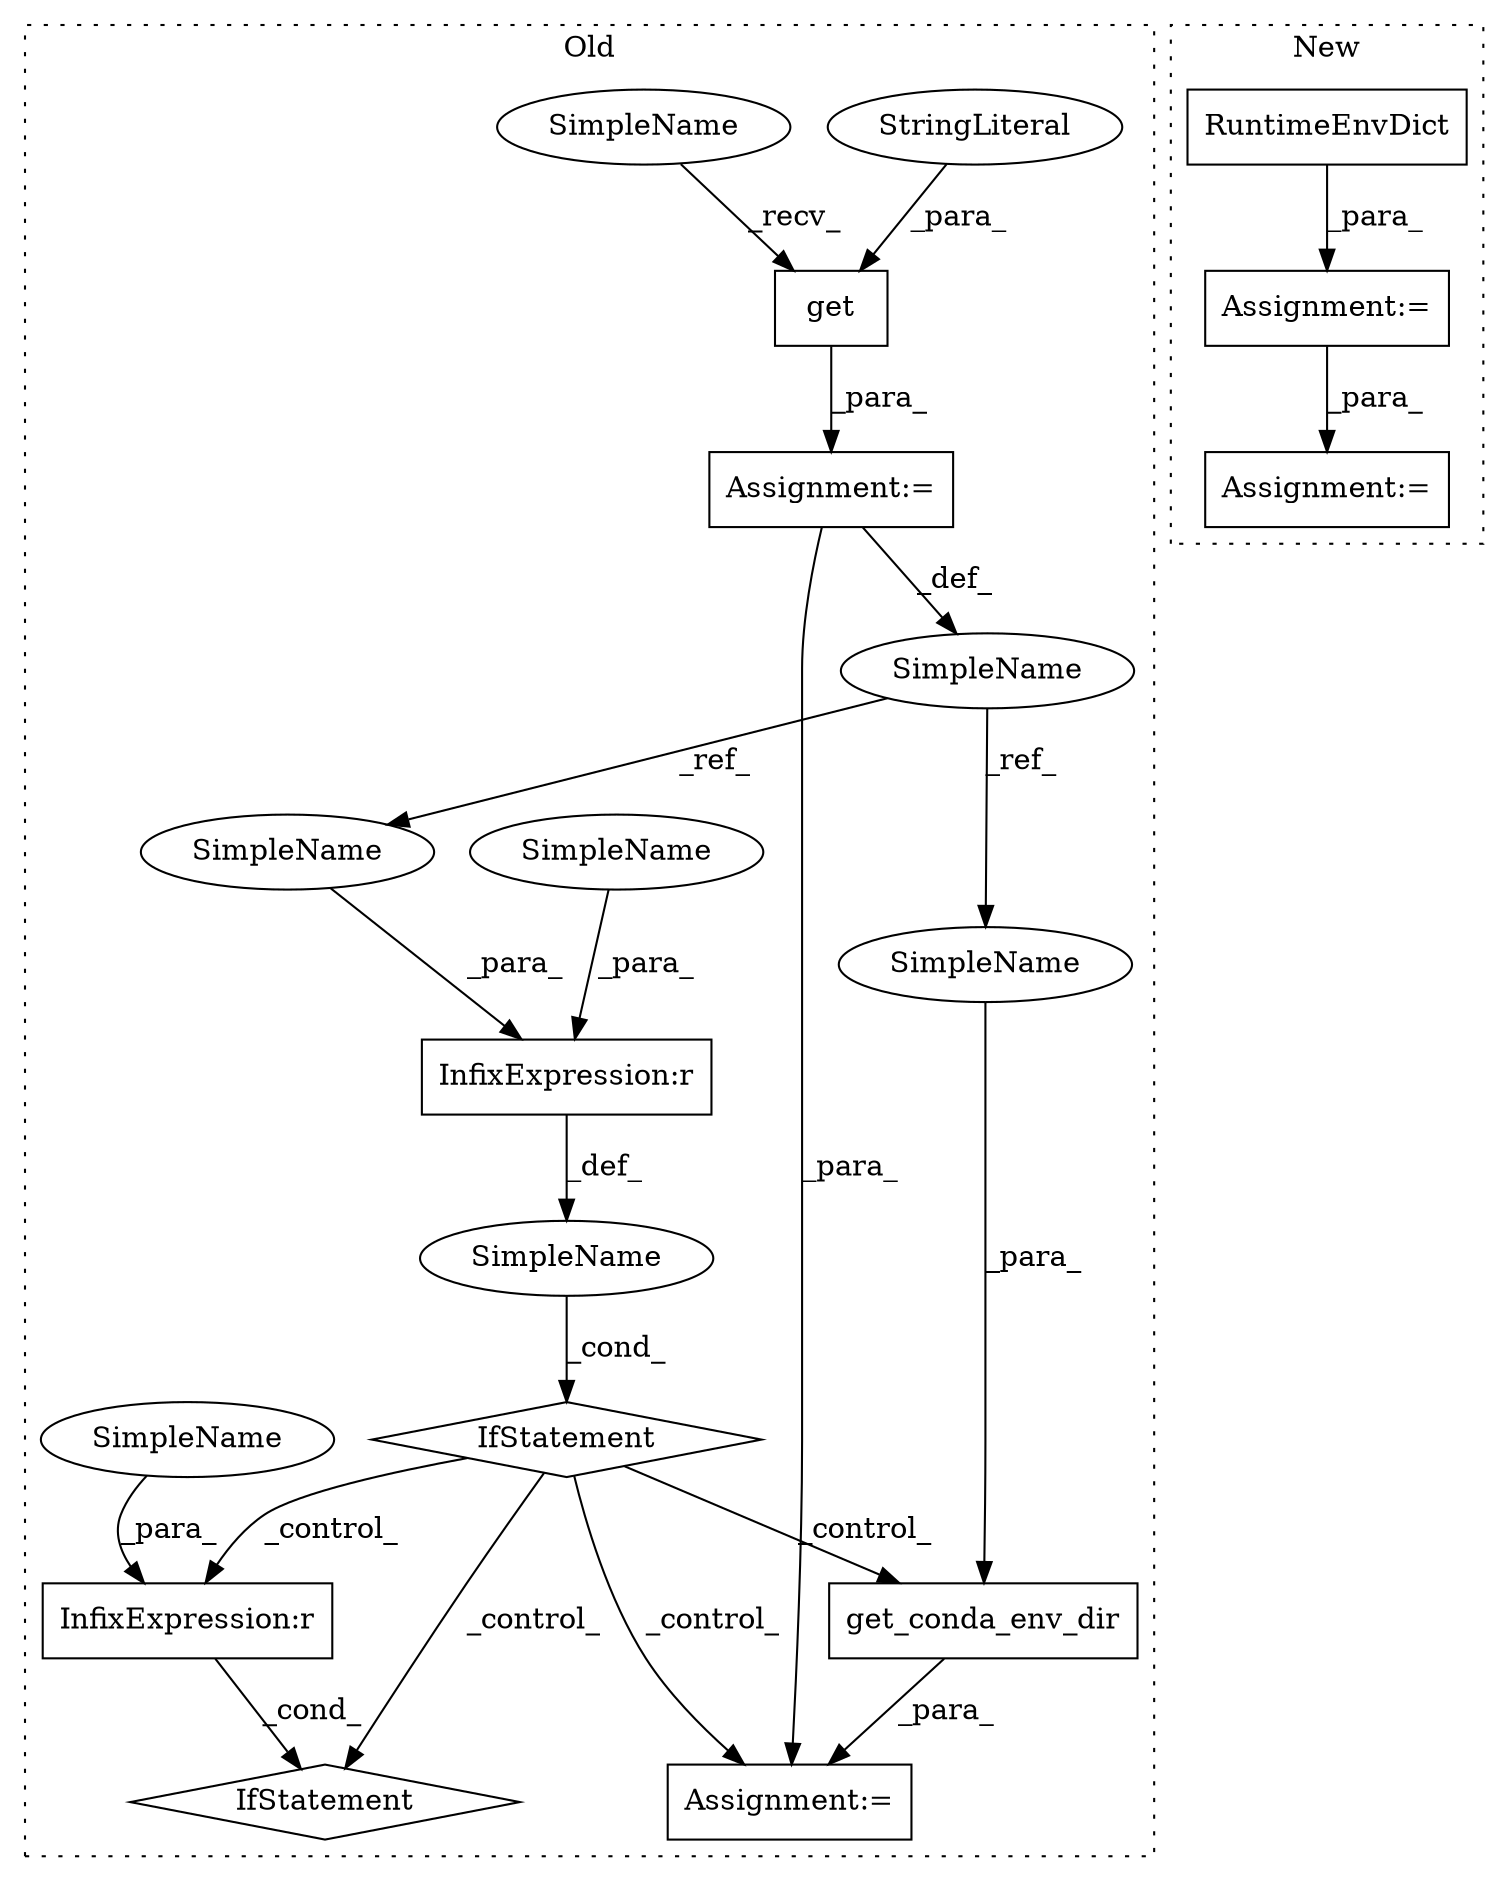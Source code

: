 digraph G {
subgraph cluster0 {
1 [label="get" a="32" s="14575,14590" l="4,1" shape="box"];
3 [label="IfStatement" a="25" s="14599,14620" l="4,2" shape="diamond"];
4 [label="SimpleName" a="42" s="" l="" shape="ellipse"];
5 [label="InfixExpression:r" a="27" s="14718" l="4" shape="box"];
6 [label="InfixExpression:r" a="27" s="14612" l="4" shape="box"];
7 [label="IfStatement" a="25" s="14684,14726" l="4,2" shape="diamond"];
8 [label="get_conda_env_dir" a="32" s="14646,14673" l="18,1" shape="box"];
9 [label="SimpleName" a="42" s="14553" l="9" shape="ellipse"];
10 [label="StringLiteral" a="45" s="14579" l="11" shape="ellipse"];
13 [label="Assignment:=" a="7" s="14562" l="1" shape="box"];
14 [label="Assignment:=" a="7" s="14645" l="1" shape="box"];
15 [label="SimpleName" a="42" s="14616" l="4" shape="ellipse"];
16 [label="SimpleName" a="42" s="14722" l="4" shape="ellipse"];
17 [label="SimpleName" a="42" s="14563" l="11" shape="ellipse"];
18 [label="SimpleName" a="42" s="14664" l="9" shape="ellipse"];
19 [label="SimpleName" a="42" s="14603" l="9" shape="ellipse"];
label = "Old";
style="dotted";
}
subgraph cluster1 {
2 [label="RuntimeEnvDict" a="32" s="14488,14514" l="15,1" shape="box"];
11 [label="Assignment:=" a="7" s="14462" l="1" shape="box"];
12 [label="Assignment:=" a="7" s="14553" l="1" shape="box"];
label = "New";
style="dotted";
}
1 -> 13 [label="_para_"];
2 -> 11 [label="_para_"];
3 -> 7 [label="_control_"];
3 -> 5 [label="_control_"];
3 -> 8 [label="_control_"];
3 -> 14 [label="_control_"];
4 -> 3 [label="_cond_"];
5 -> 7 [label="_cond_"];
6 -> 4 [label="_def_"];
8 -> 14 [label="_para_"];
9 -> 19 [label="_ref_"];
9 -> 18 [label="_ref_"];
10 -> 1 [label="_para_"];
11 -> 12 [label="_para_"];
13 -> 14 [label="_para_"];
13 -> 9 [label="_def_"];
15 -> 6 [label="_para_"];
16 -> 5 [label="_para_"];
17 -> 1 [label="_recv_"];
18 -> 8 [label="_para_"];
19 -> 6 [label="_para_"];
}